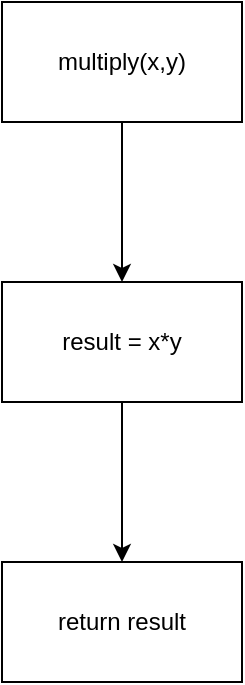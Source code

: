 <mxfile version="17.4.2" type="device"><diagram id="JfHvZQt-a-GQoRufcF6z" name="Page-1"><mxGraphModel dx="702" dy="865" grid="1" gridSize="10" guides="1" tooltips="1" connect="1" arrows="1" fold="1" page="1" pageScale="1" pageWidth="850" pageHeight="1100" math="0" shadow="0"><root><mxCell id="0"/><mxCell id="1" parent="0"/><mxCell id="ZZfsDHcxksA3Fy2yjmC0-3" value="" style="edgeStyle=orthogonalEdgeStyle;rounded=0;orthogonalLoop=1;jettySize=auto;html=1;" edge="1" parent="1" source="ZZfsDHcxksA3Fy2yjmC0-1" target="ZZfsDHcxksA3Fy2yjmC0-2"><mxGeometry relative="1" as="geometry"/></mxCell><mxCell id="ZZfsDHcxksA3Fy2yjmC0-1" value="multiply(x,y)" style="rounded=0;whiteSpace=wrap;html=1;" vertex="1" parent="1"><mxGeometry x="230" y="150" width="120" height="60" as="geometry"/></mxCell><mxCell id="ZZfsDHcxksA3Fy2yjmC0-5" value="" style="edgeStyle=orthogonalEdgeStyle;rounded=0;orthogonalLoop=1;jettySize=auto;html=1;" edge="1" parent="1" source="ZZfsDHcxksA3Fy2yjmC0-2" target="ZZfsDHcxksA3Fy2yjmC0-4"><mxGeometry relative="1" as="geometry"/></mxCell><mxCell id="ZZfsDHcxksA3Fy2yjmC0-2" value="result = x*y" style="whiteSpace=wrap;html=1;rounded=0;" vertex="1" parent="1"><mxGeometry x="230" y="290" width="120" height="60" as="geometry"/></mxCell><mxCell id="ZZfsDHcxksA3Fy2yjmC0-4" value="return result" style="whiteSpace=wrap;html=1;rounded=0;" vertex="1" parent="1"><mxGeometry x="230" y="430" width="120" height="60" as="geometry"/></mxCell></root></mxGraphModel></diagram></mxfile>